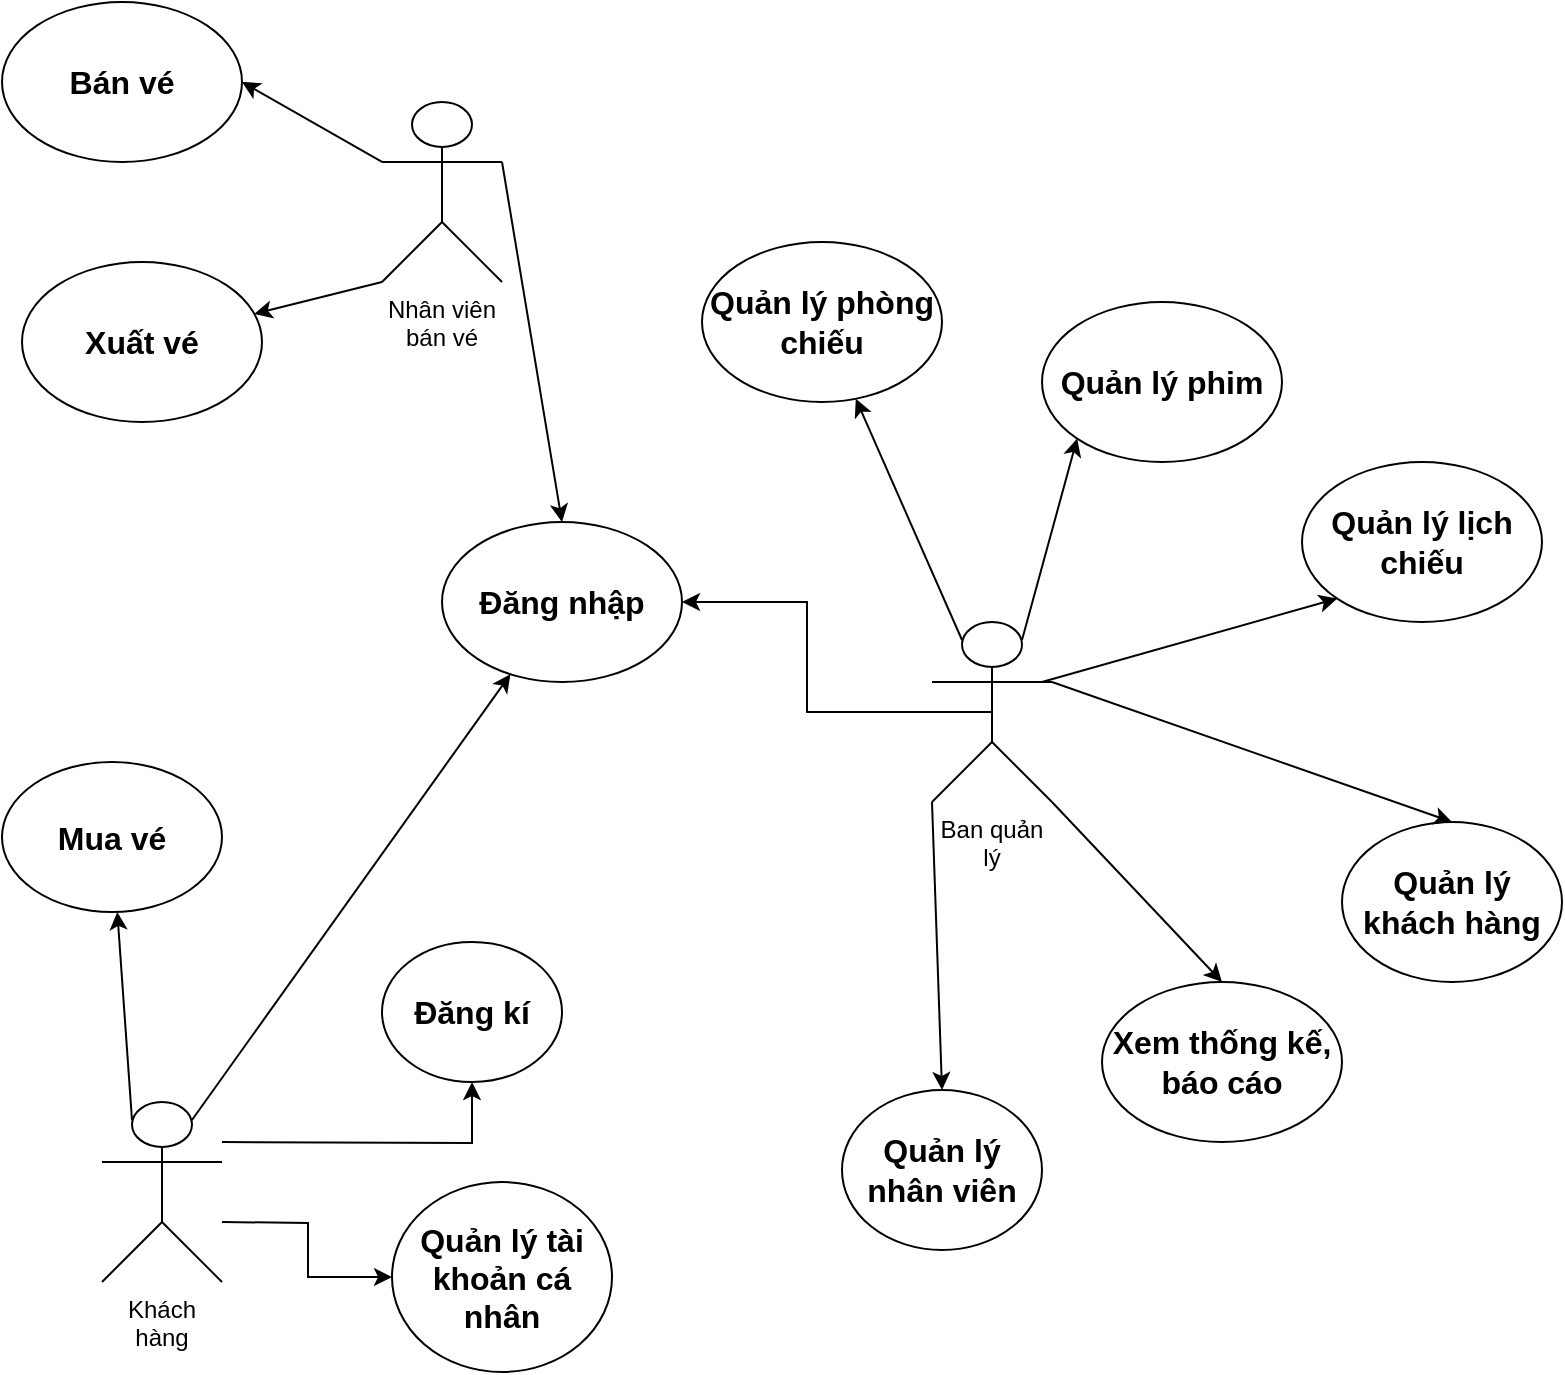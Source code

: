 <mxfile version="12.3.9" type="device" pages="1"><diagram id="JYJisubWD_lQlhKVxriD" name="Page-1"><mxGraphModel dx="1182" dy="715" grid="1" gridSize="10" guides="1" tooltips="1" connect="1" arrows="1" fold="1" page="1" pageScale="1" pageWidth="827" pageHeight="1169" math="0" shadow="0"><root><mxCell id="0"/><mxCell id="1" parent="0"/><mxCell id="iCx7a6RaDd_HbxhjNs95-23" value="Nhân viên bán vé" style="shape=umlActor;verticalLabelPosition=bottom;labelBackgroundColor=#ffffff;verticalAlign=top;html=1;outlineConnect=0;whiteSpace=wrap;" parent="1" vertex="1"><mxGeometry x="220" y="90" width="60" height="90" as="geometry"/></mxCell><mxCell id="iCx7a6RaDd_HbxhjNs95-51" style="edgeStyle=orthogonalEdgeStyle;rounded=0;orthogonalLoop=1;jettySize=auto;html=1;" parent="1" target="iCx7a6RaDd_HbxhjNs95-49" edge="1"><mxGeometry relative="1" as="geometry"><mxPoint x="140" y="610" as="sourcePoint"/></mxGeometry></mxCell><mxCell id="iCx7a6RaDd_HbxhjNs95-74" style="edgeStyle=orthogonalEdgeStyle;rounded=0;orthogonalLoop=1;jettySize=auto;html=1;fontSize=16;" parent="1" target="iCx7a6RaDd_HbxhjNs95-73" edge="1"><mxGeometry relative="1" as="geometry"><mxPoint x="140" y="650" as="sourcePoint"/></mxGeometry></mxCell><mxCell id="iCx7a6RaDd_HbxhjNs95-35" value="Khách hàng" style="shape=umlActor;verticalLabelPosition=bottom;labelBackgroundColor=#ffffff;verticalAlign=top;html=1;outlineConnect=0;whiteSpace=wrap;" parent="1" vertex="1"><mxGeometry x="80" y="590" width="60" height="90" as="geometry"/></mxCell><mxCell id="iCx7a6RaDd_HbxhjNs95-54" style="edgeStyle=orthogonalEdgeStyle;rounded=0;orthogonalLoop=1;jettySize=auto;html=1;exitX=0.5;exitY=0.5;exitDx=0;exitDy=0;exitPerimeter=0;" parent="1" source="iCx7a6RaDd_HbxhjNs95-36" target="iCx7a6RaDd_HbxhjNs95-48" edge="1"><mxGeometry relative="1" as="geometry"/></mxCell><mxCell id="iCx7a6RaDd_HbxhjNs95-36" value="Ban quản lý" style="shape=umlActor;verticalLabelPosition=bottom;labelBackgroundColor=#ffffff;verticalAlign=top;html=1;outlineConnect=0;whiteSpace=wrap;" parent="1" vertex="1"><mxGeometry x="495" y="350" width="60" height="90" as="geometry"/></mxCell><mxCell id="iCx7a6RaDd_HbxhjNs95-48" value="&lt;b&gt;&lt;font style=&quot;font-size: 16px&quot;&gt;Đăng nhập&lt;/font&gt;&lt;/b&gt;" style="ellipse;whiteSpace=wrap;html=1;" parent="1" vertex="1"><mxGeometry x="250" y="300" width="120" height="80" as="geometry"/></mxCell><mxCell id="iCx7a6RaDd_HbxhjNs95-49" value="&lt;span style=&quot;font-size: 16px&quot;&gt;&lt;b&gt;Đăng kí&lt;/b&gt;&lt;/span&gt;" style="ellipse;whiteSpace=wrap;html=1;" parent="1" vertex="1"><mxGeometry x="220" y="510" width="90" height="70" as="geometry"/></mxCell><mxCell id="iCx7a6RaDd_HbxhjNs95-50" value="" style="endArrow=classic;html=1;exitX=0.75;exitY=0.1;exitDx=0;exitDy=0;exitPerimeter=0;" parent="1" source="iCx7a6RaDd_HbxhjNs95-35" target="iCx7a6RaDd_HbxhjNs95-48" edge="1"><mxGeometry width="50" height="50" relative="1" as="geometry"><mxPoint x="100" y="700" as="sourcePoint"/><mxPoint x="150" y="650" as="targetPoint"/></mxGeometry></mxCell><mxCell id="iCx7a6RaDd_HbxhjNs95-59" value="&lt;font style=&quot;font-size: 16px&quot;&gt;&lt;b&gt;Mua vé&lt;/b&gt;&lt;/font&gt;" style="ellipse;whiteSpace=wrap;html=1;" parent="1" vertex="1"><mxGeometry x="30" y="420" width="110" height="75" as="geometry"/></mxCell><mxCell id="iCx7a6RaDd_HbxhjNs95-64" value="&lt;b&gt;Quản lý phim&lt;/b&gt;" style="ellipse;whiteSpace=wrap;html=1;fontSize=16;" parent="1" vertex="1"><mxGeometry x="550" y="190" width="120" height="80" as="geometry"/></mxCell><mxCell id="iCx7a6RaDd_HbxhjNs95-66" value="&lt;b&gt;Quản lý lịch chiếu&lt;/b&gt;" style="ellipse;whiteSpace=wrap;html=1;fontSize=16;" parent="1" vertex="1"><mxGeometry x="680" y="270" width="120" height="80" as="geometry"/></mxCell><mxCell id="iCx7a6RaDd_HbxhjNs95-67" value="&lt;b&gt;Quản lý khách hàng&lt;/b&gt;" style="ellipse;whiteSpace=wrap;html=1;fontSize=16;" parent="1" vertex="1"><mxGeometry x="700" y="450" width="110" height="80" as="geometry"/></mxCell><mxCell id="iCx7a6RaDd_HbxhjNs95-68" value="&lt;b&gt;Xem thống kế, báo cáo&lt;/b&gt;" style="ellipse;whiteSpace=wrap;html=1;fontSize=16;" parent="1" vertex="1"><mxGeometry x="580" y="530" width="120" height="80" as="geometry"/></mxCell><mxCell id="iCx7a6RaDd_HbxhjNs95-69" value="&lt;b&gt;Quản lý nhân viên&lt;/b&gt;" style="ellipse;whiteSpace=wrap;html=1;fontSize=16;" parent="1" vertex="1"><mxGeometry x="450" y="584" width="100" height="80" as="geometry"/></mxCell><mxCell id="iCx7a6RaDd_HbxhjNs95-73" value="&lt;b&gt;Quản lý tài khoản cá nhân&lt;/b&gt;" style="ellipse;whiteSpace=wrap;html=1;fontSize=16;" parent="1" vertex="1"><mxGeometry x="225" y="630" width="110" height="95" as="geometry"/></mxCell><mxCell id="iCx7a6RaDd_HbxhjNs95-78" value="&lt;b&gt;Quản lý phòng chiếu&lt;/b&gt;" style="ellipse;whiteSpace=wrap;html=1;fontSize=16;" parent="1" vertex="1"><mxGeometry x="380" y="160" width="120" height="80" as="geometry"/></mxCell><mxCell id="iCx7a6RaDd_HbxhjNs95-79" value="&lt;b&gt;Bán vé&lt;/b&gt;" style="ellipse;whiteSpace=wrap;html=1;fontSize=16;" parent="1" vertex="1"><mxGeometry x="30" y="40" width="120" height="80" as="geometry"/></mxCell><mxCell id="yl8M2RCFWGTxerkYVbEO-4" value="&lt;font style=&quot;font-size: 16px&quot;&gt;&lt;b&gt;Xuất vé&lt;/b&gt;&lt;/font&gt;" style="ellipse;whiteSpace=wrap;html=1;" vertex="1" parent="1"><mxGeometry x="40" y="170" width="120" height="80" as="geometry"/></mxCell><mxCell id="yl8M2RCFWGTxerkYVbEO-5" value="" style="endArrow=classic;html=1;exitX=0;exitY=1;exitDx=0;exitDy=0;exitPerimeter=0;" edge="1" parent="1" source="iCx7a6RaDd_HbxhjNs95-23" target="yl8M2RCFWGTxerkYVbEO-4"><mxGeometry width="50" height="50" relative="1" as="geometry"><mxPoint x="30" y="790" as="sourcePoint"/><mxPoint x="80" y="740" as="targetPoint"/></mxGeometry></mxCell><mxCell id="yl8M2RCFWGTxerkYVbEO-7" value="" style="endArrow=classic;html=1;exitX=0.25;exitY=0.1;exitDx=0;exitDy=0;exitPerimeter=0;" edge="1" parent="1" source="iCx7a6RaDd_HbxhjNs95-35" target="iCx7a6RaDd_HbxhjNs95-59"><mxGeometry width="50" height="50" relative="1" as="geometry"><mxPoint x="90" y="590" as="sourcePoint"/><mxPoint x="80" y="790" as="targetPoint"/></mxGeometry></mxCell><mxCell id="yl8M2RCFWGTxerkYVbEO-10" value="" style="endArrow=classic;html=1;entryX=1;entryY=0.5;entryDx=0;entryDy=0;exitX=0;exitY=0.333;exitDx=0;exitDy=0;exitPerimeter=0;" edge="1" parent="1" source="iCx7a6RaDd_HbxhjNs95-23" target="iCx7a6RaDd_HbxhjNs95-79"><mxGeometry width="50" height="50" relative="1" as="geometry"><mxPoint x="220" y="130" as="sourcePoint"/><mxPoint x="80" y="750" as="targetPoint"/></mxGeometry></mxCell><mxCell id="yl8M2RCFWGTxerkYVbEO-12" value="" style="endArrow=classic;html=1;entryX=0.5;entryY=0;entryDx=0;entryDy=0;exitX=1;exitY=0.333;exitDx=0;exitDy=0;exitPerimeter=0;" edge="1" parent="1" source="iCx7a6RaDd_HbxhjNs95-23" target="iCx7a6RaDd_HbxhjNs95-48"><mxGeometry width="50" height="50" relative="1" as="geometry"><mxPoint x="280" y="160" as="sourcePoint"/><mxPoint x="80" y="750" as="targetPoint"/></mxGeometry></mxCell><mxCell id="yl8M2RCFWGTxerkYVbEO-13" value="" style="endArrow=classic;html=1;exitX=0.25;exitY=0.1;exitDx=0;exitDy=0;exitPerimeter=0;" edge="1" parent="1" source="iCx7a6RaDd_HbxhjNs95-36" target="iCx7a6RaDd_HbxhjNs95-78"><mxGeometry width="50" height="50" relative="1" as="geometry"><mxPoint x="500" y="350" as="sourcePoint"/><mxPoint x="80" y="750" as="targetPoint"/></mxGeometry></mxCell><mxCell id="yl8M2RCFWGTxerkYVbEO-14" value="" style="endArrow=classic;html=1;entryX=0;entryY=1;entryDx=0;entryDy=0;exitX=0.75;exitY=0.1;exitDx=0;exitDy=0;exitPerimeter=0;" edge="1" parent="1" source="iCx7a6RaDd_HbxhjNs95-36" target="iCx7a6RaDd_HbxhjNs95-64"><mxGeometry width="50" height="50" relative="1" as="geometry"><mxPoint x="536" y="350" as="sourcePoint"/><mxPoint x="80" y="750" as="targetPoint"/></mxGeometry></mxCell><mxCell id="yl8M2RCFWGTxerkYVbEO-15" value="" style="endArrow=classic;html=1;entryX=0;entryY=1;entryDx=0;entryDy=0;" edge="1" parent="1" target="iCx7a6RaDd_HbxhjNs95-66"><mxGeometry width="50" height="50" relative="1" as="geometry"><mxPoint x="550" y="380" as="sourcePoint"/><mxPoint x="80" y="750" as="targetPoint"/></mxGeometry></mxCell><mxCell id="yl8M2RCFWGTxerkYVbEO-16" value="" style="endArrow=classic;html=1;entryX=0.5;entryY=0;entryDx=0;entryDy=0;exitX=0;exitY=1;exitDx=0;exitDy=0;exitPerimeter=0;" edge="1" parent="1" source="iCx7a6RaDd_HbxhjNs95-36" target="iCx7a6RaDd_HbxhjNs95-69"><mxGeometry width="50" height="50" relative="1" as="geometry"><mxPoint x="30" y="800" as="sourcePoint"/><mxPoint x="80" y="750" as="targetPoint"/></mxGeometry></mxCell><mxCell id="yl8M2RCFWGTxerkYVbEO-17" value="" style="endArrow=classic;html=1;entryX=0.5;entryY=0;entryDx=0;entryDy=0;exitX=1;exitY=1;exitDx=0;exitDy=0;exitPerimeter=0;" edge="1" parent="1" source="iCx7a6RaDd_HbxhjNs95-36" target="iCx7a6RaDd_HbxhjNs95-68"><mxGeometry width="50" height="50" relative="1" as="geometry"><mxPoint x="30" y="800" as="sourcePoint"/><mxPoint x="80" y="750" as="targetPoint"/></mxGeometry></mxCell><mxCell id="yl8M2RCFWGTxerkYVbEO-18" value="" style="endArrow=classic;html=1;entryX=0.5;entryY=0;entryDx=0;entryDy=0;exitX=1;exitY=0.333;exitDx=0;exitDy=0;exitPerimeter=0;" edge="1" parent="1" source="iCx7a6RaDd_HbxhjNs95-36" target="iCx7a6RaDd_HbxhjNs95-67"><mxGeometry width="50" height="50" relative="1" as="geometry"><mxPoint x="30" y="800" as="sourcePoint"/><mxPoint x="80" y="750" as="targetPoint"/></mxGeometry></mxCell></root></mxGraphModel></diagram></mxfile>